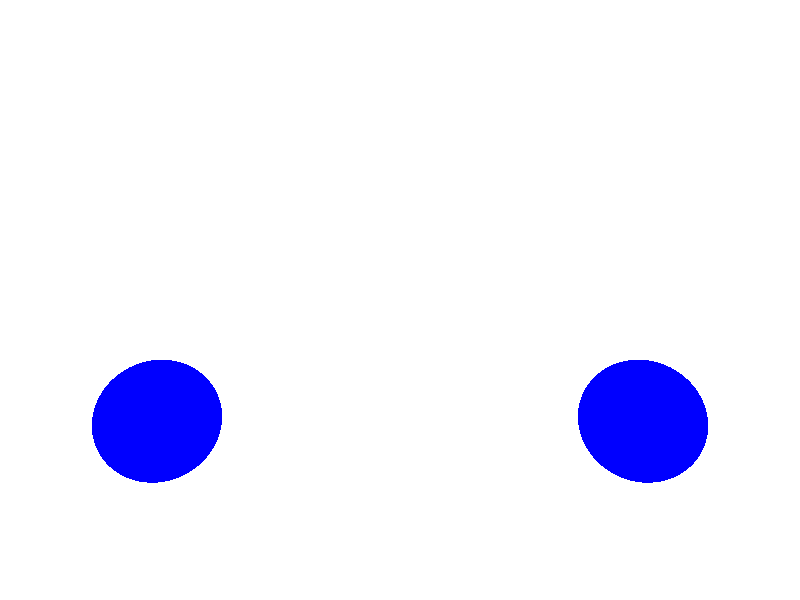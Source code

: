 #include "colors.inc"

camera {
   location <0,0,-10>
   look_at <0,0,0>
}

light_source {
   <10, 10, -10> // <x, y, z>
   color <1.0, 1.0,  1.0> // <red, green, blue>
   area_light <5, 0, 0>, <0, 0, 5>, 5, 5 // <x, y, z>, <x, y, z>, size 1, size 2
   adaptive 1
   jitter
   
}


background {
   White
}
// sky_sphere {
//    pigment {
//       gradient y
//       color_map {
//          [0.0 color rgb <1,1,1>]  // white
//          [0.5 color rgb <0.5,0.7,1>]  // sky blue
//          [1.0 color rgb <0,0,0.7>]  // deep blue
//       }
//    }
// }

sphere {
   <0,0,0>, 2
   pigment { White }
}

sphere {
   <4,-2,0>, 1
   pigment { Blue }
}

sphere {
   <-4,-2,0>, 1
   pigment { Blue }
}